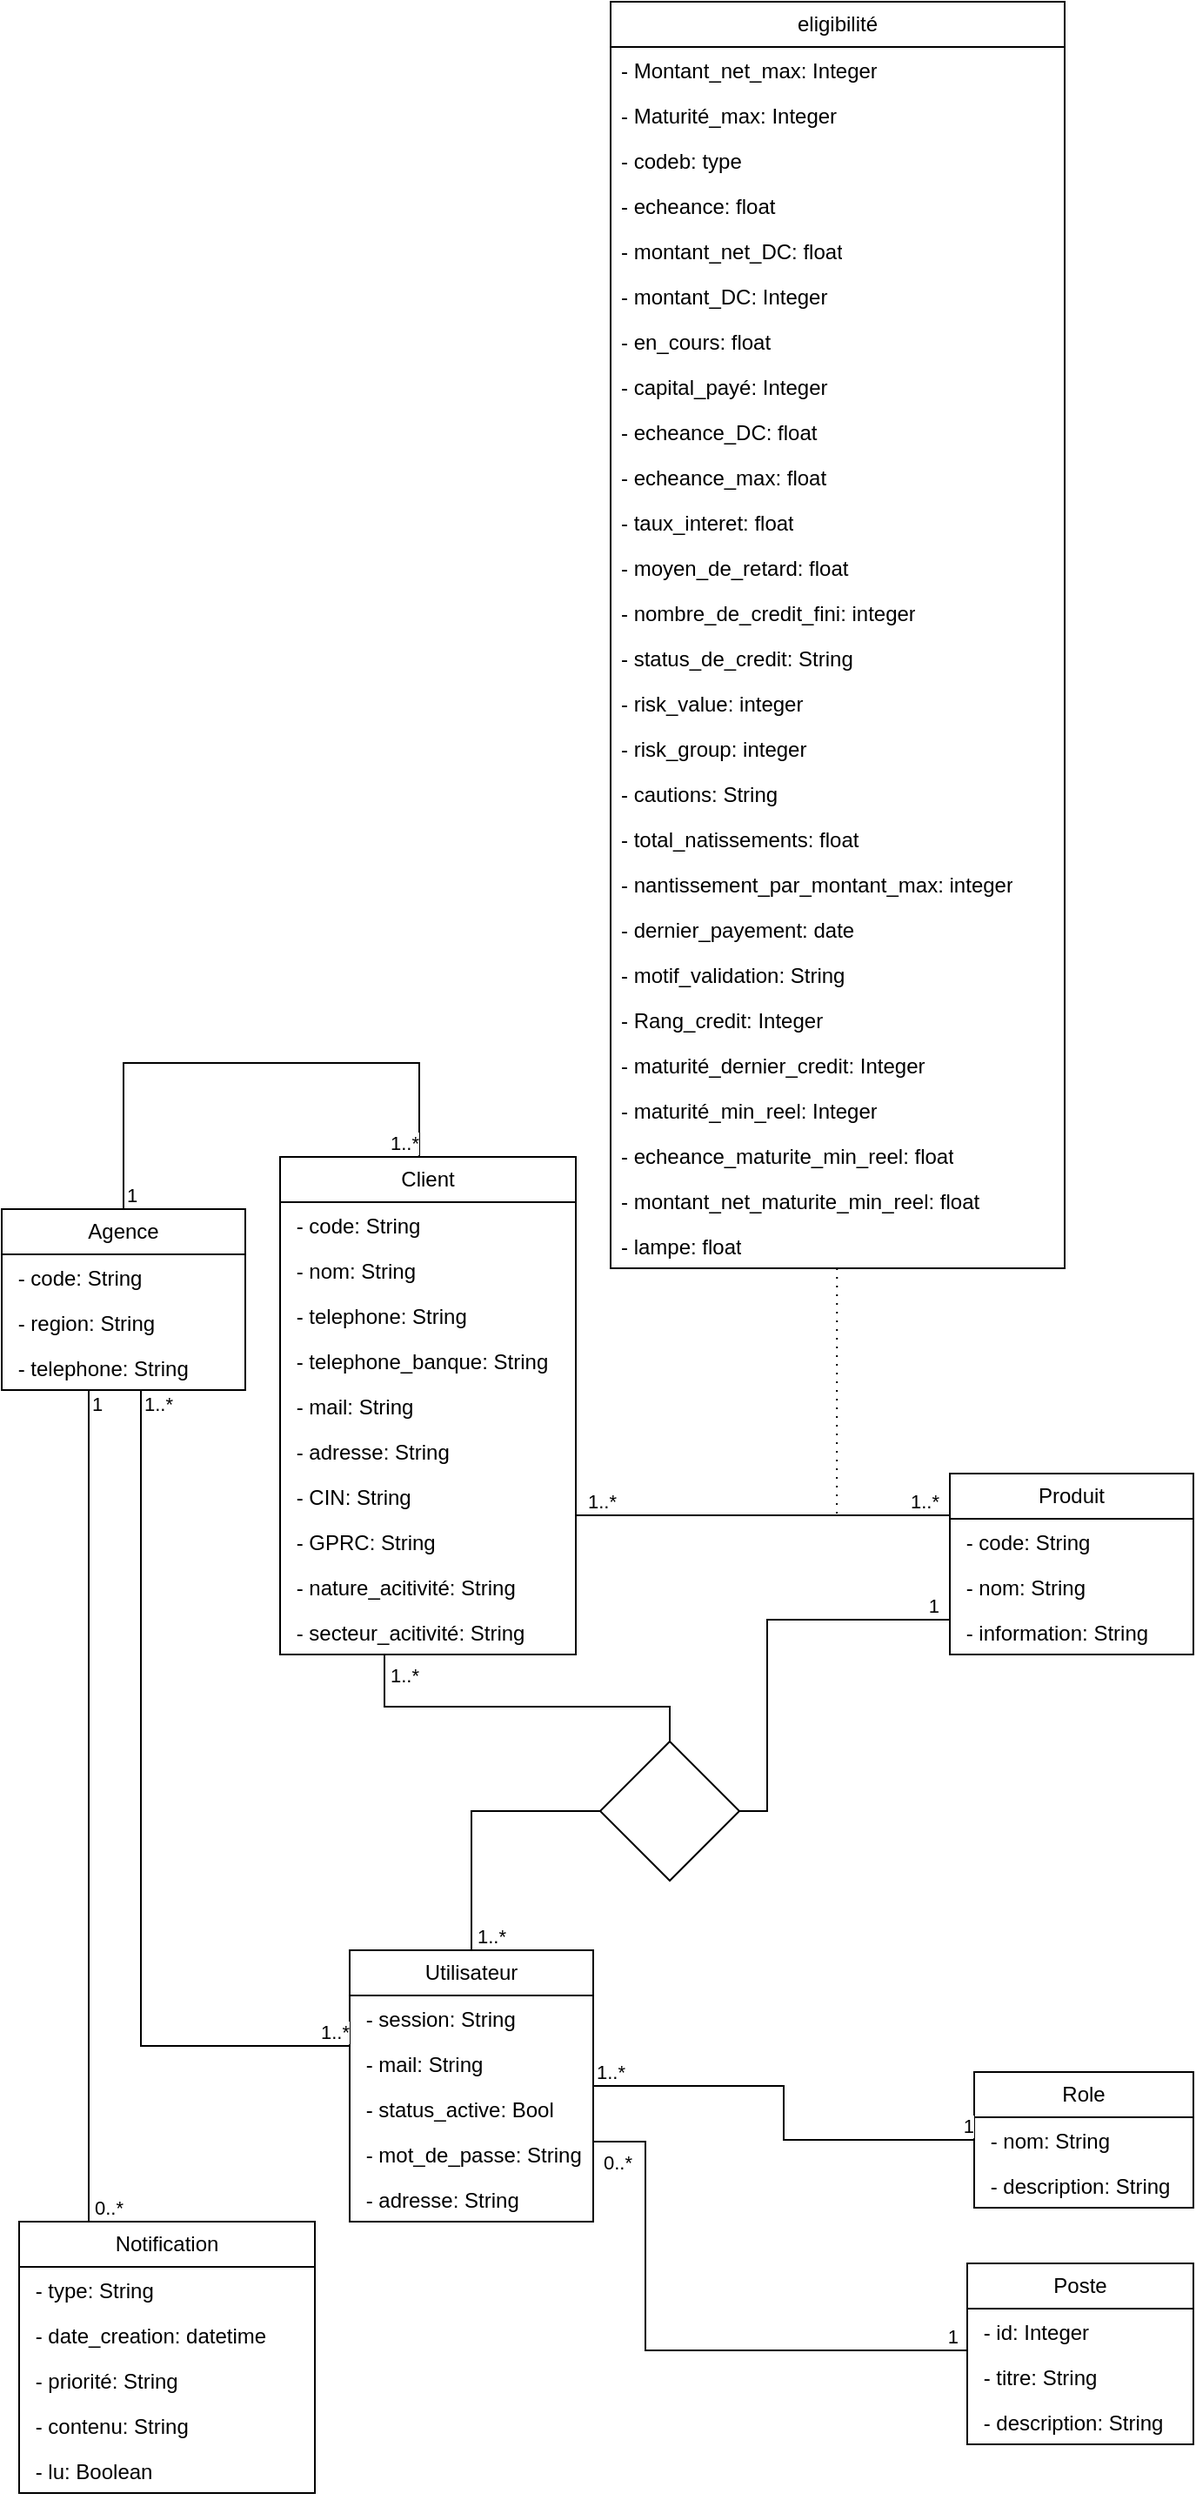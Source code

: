 <mxfile version="24.2.5" type="github">
  <diagram name="Page-1" id="92caBjT1GV6ozm4gp4EN">
    <mxGraphModel dx="794" dy="1868" grid="1" gridSize="10" guides="1" tooltips="1" connect="1" arrows="1" fold="1" page="1" pageScale="1" pageWidth="827" pageHeight="1169" math="0" shadow="0">
      <root>
        <mxCell id="0" />
        <mxCell id="1" parent="0" />
        <mxCell id="VvfFfn8iIXyoxq_EFlNC-1" value="Client" style="swimlane;fontStyle=0;childLayout=stackLayout;horizontal=1;startSize=26;fillColor=none;horizontalStack=0;resizeParent=1;resizeParentMax=0;resizeLast=0;collapsible=1;marginBottom=0;whiteSpace=wrap;html=1;" vertex="1" parent="1">
          <mxGeometry x="230" y="104" width="170" height="286" as="geometry" />
        </mxCell>
        <mxCell id="VvfFfn8iIXyoxq_EFlNC-2" value="&amp;nbsp;- code: String" style="text;strokeColor=none;fillColor=none;align=left;verticalAlign=top;spacingLeft=4;spacingRight=4;overflow=hidden;rotatable=0;points=[[0,0.5],[1,0.5]];portConstraint=eastwest;whiteSpace=wrap;html=1;" vertex="1" parent="VvfFfn8iIXyoxq_EFlNC-1">
          <mxGeometry y="26" width="170" height="26" as="geometry" />
        </mxCell>
        <mxCell id="VvfFfn8iIXyoxq_EFlNC-3" value="&amp;nbsp;- nom: String" style="text;strokeColor=none;fillColor=none;align=left;verticalAlign=top;spacingLeft=4;spacingRight=4;overflow=hidden;rotatable=0;points=[[0,0.5],[1,0.5]];portConstraint=eastwest;whiteSpace=wrap;html=1;" vertex="1" parent="VvfFfn8iIXyoxq_EFlNC-1">
          <mxGeometry y="52" width="170" height="26" as="geometry" />
        </mxCell>
        <mxCell id="VvfFfn8iIXyoxq_EFlNC-4" value="&amp;nbsp;- telephone: String" style="text;strokeColor=none;fillColor=none;align=left;verticalAlign=top;spacingLeft=4;spacingRight=4;overflow=hidden;rotatable=0;points=[[0,0.5],[1,0.5]];portConstraint=eastwest;whiteSpace=wrap;html=1;" vertex="1" parent="VvfFfn8iIXyoxq_EFlNC-1">
          <mxGeometry y="78" width="170" height="26" as="geometry" />
        </mxCell>
        <mxCell id="VvfFfn8iIXyoxq_EFlNC-5" value="&amp;nbsp;- telephone_banque: String" style="text;strokeColor=none;fillColor=none;align=left;verticalAlign=top;spacingLeft=4;spacingRight=4;overflow=hidden;rotatable=0;points=[[0,0.5],[1,0.5]];portConstraint=eastwest;whiteSpace=wrap;html=1;" vertex="1" parent="VvfFfn8iIXyoxq_EFlNC-1">
          <mxGeometry y="104" width="170" height="26" as="geometry" />
        </mxCell>
        <mxCell id="VvfFfn8iIXyoxq_EFlNC-6" value="&amp;nbsp;- mail: String" style="text;strokeColor=none;fillColor=none;align=left;verticalAlign=top;spacingLeft=4;spacingRight=4;overflow=hidden;rotatable=0;points=[[0,0.5],[1,0.5]];portConstraint=eastwest;whiteSpace=wrap;html=1;" vertex="1" parent="VvfFfn8iIXyoxq_EFlNC-1">
          <mxGeometry y="130" width="170" height="26" as="geometry" />
        </mxCell>
        <mxCell id="VvfFfn8iIXyoxq_EFlNC-7" value="&amp;nbsp;- adresse: String" style="text;strokeColor=none;fillColor=none;align=left;verticalAlign=top;spacingLeft=4;spacingRight=4;overflow=hidden;rotatable=0;points=[[0,0.5],[1,0.5]];portConstraint=eastwest;whiteSpace=wrap;html=1;" vertex="1" parent="VvfFfn8iIXyoxq_EFlNC-1">
          <mxGeometry y="156" width="170" height="26" as="geometry" />
        </mxCell>
        <mxCell id="VvfFfn8iIXyoxq_EFlNC-8" value="&amp;nbsp;- CIN: String" style="text;strokeColor=none;fillColor=none;align=left;verticalAlign=top;spacingLeft=4;spacingRight=4;overflow=hidden;rotatable=0;points=[[0,0.5],[1,0.5]];portConstraint=eastwest;whiteSpace=wrap;html=1;" vertex="1" parent="VvfFfn8iIXyoxq_EFlNC-1">
          <mxGeometry y="182" width="170" height="26" as="geometry" />
        </mxCell>
        <mxCell id="VvfFfn8iIXyoxq_EFlNC-9" value="&amp;nbsp;- GPRC: String" style="text;strokeColor=none;fillColor=none;align=left;verticalAlign=top;spacingLeft=4;spacingRight=4;overflow=hidden;rotatable=0;points=[[0,0.5],[1,0.5]];portConstraint=eastwest;whiteSpace=wrap;html=1;" vertex="1" parent="VvfFfn8iIXyoxq_EFlNC-1">
          <mxGeometry y="208" width="170" height="26" as="geometry" />
        </mxCell>
        <mxCell id="VvfFfn8iIXyoxq_EFlNC-10" value="&amp;nbsp;- nature_acitivité: String" style="text;strokeColor=none;fillColor=none;align=left;verticalAlign=top;spacingLeft=4;spacingRight=4;overflow=hidden;rotatable=0;points=[[0,0.5],[1,0.5]];portConstraint=eastwest;whiteSpace=wrap;html=1;" vertex="1" parent="VvfFfn8iIXyoxq_EFlNC-1">
          <mxGeometry y="234" width="170" height="26" as="geometry" />
        </mxCell>
        <mxCell id="VvfFfn8iIXyoxq_EFlNC-11" value="&amp;nbsp;- secteur_acitivité: String" style="text;strokeColor=none;fillColor=none;align=left;verticalAlign=top;spacingLeft=4;spacingRight=4;overflow=hidden;rotatable=0;points=[[0,0.5],[1,0.5]];portConstraint=eastwest;whiteSpace=wrap;html=1;" vertex="1" parent="VvfFfn8iIXyoxq_EFlNC-1">
          <mxGeometry y="260" width="170" height="26" as="geometry" />
        </mxCell>
        <mxCell id="VvfFfn8iIXyoxq_EFlNC-12" value="Produit" style="swimlane;fontStyle=0;childLayout=stackLayout;horizontal=1;startSize=26;fillColor=none;horizontalStack=0;resizeParent=1;resizeParentMax=0;resizeLast=0;collapsible=1;marginBottom=0;whiteSpace=wrap;html=1;" vertex="1" parent="1">
          <mxGeometry x="615" y="286" width="140" height="104" as="geometry" />
        </mxCell>
        <mxCell id="VvfFfn8iIXyoxq_EFlNC-13" value="&amp;nbsp;- code: String" style="text;strokeColor=none;fillColor=none;align=left;verticalAlign=top;spacingLeft=4;spacingRight=4;overflow=hidden;rotatable=0;points=[[0,0.5],[1,0.5]];portConstraint=eastwest;whiteSpace=wrap;html=1;" vertex="1" parent="VvfFfn8iIXyoxq_EFlNC-12">
          <mxGeometry y="26" width="140" height="26" as="geometry" />
        </mxCell>
        <mxCell id="VvfFfn8iIXyoxq_EFlNC-14" value="&amp;nbsp;- nom: String" style="text;strokeColor=none;fillColor=none;align=left;verticalAlign=top;spacingLeft=4;spacingRight=4;overflow=hidden;rotatable=0;points=[[0,0.5],[1,0.5]];portConstraint=eastwest;whiteSpace=wrap;html=1;" vertex="1" parent="VvfFfn8iIXyoxq_EFlNC-12">
          <mxGeometry y="52" width="140" height="26" as="geometry" />
        </mxCell>
        <mxCell id="VvfFfn8iIXyoxq_EFlNC-15" value="&amp;nbsp;- information: String" style="text;strokeColor=none;fillColor=none;align=left;verticalAlign=top;spacingLeft=4;spacingRight=4;overflow=hidden;rotatable=0;points=[[0,0.5],[1,0.5]];portConstraint=eastwest;whiteSpace=wrap;html=1;" vertex="1" parent="VvfFfn8iIXyoxq_EFlNC-12">
          <mxGeometry y="78" width="140" height="26" as="geometry" />
        </mxCell>
        <mxCell id="VvfFfn8iIXyoxq_EFlNC-16" value="Agence" style="swimlane;fontStyle=0;childLayout=stackLayout;horizontal=1;startSize=26;fillColor=none;horizontalStack=0;resizeParent=1;resizeParentMax=0;resizeLast=0;collapsible=1;marginBottom=0;whiteSpace=wrap;html=1;" vertex="1" parent="1">
          <mxGeometry x="70" y="134" width="140" height="104" as="geometry" />
        </mxCell>
        <mxCell id="VvfFfn8iIXyoxq_EFlNC-17" value="&amp;nbsp;- code: String" style="text;strokeColor=none;fillColor=none;align=left;verticalAlign=top;spacingLeft=4;spacingRight=4;overflow=hidden;rotatable=0;points=[[0,0.5],[1,0.5]];portConstraint=eastwest;whiteSpace=wrap;html=1;" vertex="1" parent="VvfFfn8iIXyoxq_EFlNC-16">
          <mxGeometry y="26" width="140" height="26" as="geometry" />
        </mxCell>
        <mxCell id="VvfFfn8iIXyoxq_EFlNC-18" value="&amp;nbsp;- region: String" style="text;strokeColor=none;fillColor=none;align=left;verticalAlign=top;spacingLeft=4;spacingRight=4;overflow=hidden;rotatable=0;points=[[0,0.5],[1,0.5]];portConstraint=eastwest;whiteSpace=wrap;html=1;" vertex="1" parent="VvfFfn8iIXyoxq_EFlNC-16">
          <mxGeometry y="52" width="140" height="26" as="geometry" />
        </mxCell>
        <mxCell id="VvfFfn8iIXyoxq_EFlNC-19" value="&amp;nbsp;- telephone: String" style="text;strokeColor=none;fillColor=none;align=left;verticalAlign=top;spacingLeft=4;spacingRight=4;overflow=hidden;rotatable=0;points=[[0,0.5],[1,0.5]];portConstraint=eastwest;whiteSpace=wrap;html=1;" vertex="1" parent="VvfFfn8iIXyoxq_EFlNC-16">
          <mxGeometry y="78" width="140" height="26" as="geometry" />
        </mxCell>
        <mxCell id="VvfFfn8iIXyoxq_EFlNC-20" value="Utilisateur" style="swimlane;fontStyle=0;childLayout=stackLayout;horizontal=1;startSize=26;fillColor=none;horizontalStack=0;resizeParent=1;resizeParentMax=0;resizeLast=0;collapsible=1;marginBottom=0;whiteSpace=wrap;html=1;" vertex="1" parent="1">
          <mxGeometry x="270" y="560" width="140" height="156" as="geometry" />
        </mxCell>
        <mxCell id="VvfFfn8iIXyoxq_EFlNC-21" value="&amp;nbsp;- session: String" style="text;strokeColor=none;fillColor=none;align=left;verticalAlign=top;spacingLeft=4;spacingRight=4;overflow=hidden;rotatable=0;points=[[0,0.5],[1,0.5]];portConstraint=eastwest;whiteSpace=wrap;html=1;" vertex="1" parent="VvfFfn8iIXyoxq_EFlNC-20">
          <mxGeometry y="26" width="140" height="26" as="geometry" />
        </mxCell>
        <mxCell id="VvfFfn8iIXyoxq_EFlNC-22" value="&amp;nbsp;- mail: String" style="text;strokeColor=none;fillColor=none;align=left;verticalAlign=top;spacingLeft=4;spacingRight=4;overflow=hidden;rotatable=0;points=[[0,0.5],[1,0.5]];portConstraint=eastwest;whiteSpace=wrap;html=1;" vertex="1" parent="VvfFfn8iIXyoxq_EFlNC-20">
          <mxGeometry y="52" width="140" height="26" as="geometry" />
        </mxCell>
        <mxCell id="VvfFfn8iIXyoxq_EFlNC-23" value="&amp;nbsp;- status_active: Bool" style="text;strokeColor=none;fillColor=none;align=left;verticalAlign=top;spacingLeft=4;spacingRight=4;overflow=hidden;rotatable=0;points=[[0,0.5],[1,0.5]];portConstraint=eastwest;whiteSpace=wrap;html=1;" vertex="1" parent="VvfFfn8iIXyoxq_EFlNC-20">
          <mxGeometry y="78" width="140" height="26" as="geometry" />
        </mxCell>
        <mxCell id="VvfFfn8iIXyoxq_EFlNC-24" value="&amp;nbsp;- mot_de_passe: String" style="text;strokeColor=none;fillColor=none;align=left;verticalAlign=top;spacingLeft=4;spacingRight=4;overflow=hidden;rotatable=0;points=[[0,0.5],[1,0.5]];portConstraint=eastwest;whiteSpace=wrap;html=1;" vertex="1" parent="VvfFfn8iIXyoxq_EFlNC-20">
          <mxGeometry y="104" width="140" height="26" as="geometry" />
        </mxCell>
        <mxCell id="VvfFfn8iIXyoxq_EFlNC-25" value="&amp;nbsp;- adresse: String" style="text;strokeColor=none;fillColor=none;align=left;verticalAlign=top;spacingLeft=4;spacingRight=4;overflow=hidden;rotatable=0;points=[[0,0.5],[1,0.5]];portConstraint=eastwest;whiteSpace=wrap;html=1;" vertex="1" parent="VvfFfn8iIXyoxq_EFlNC-20">
          <mxGeometry y="130" width="140" height="26" as="geometry" />
        </mxCell>
        <mxCell id="VvfFfn8iIXyoxq_EFlNC-26" value="Poste" style="swimlane;fontStyle=0;childLayout=stackLayout;horizontal=1;startSize=26;fillColor=none;horizontalStack=0;resizeParent=1;resizeParentMax=0;resizeLast=0;collapsible=1;marginBottom=0;whiteSpace=wrap;html=1;" vertex="1" parent="1">
          <mxGeometry x="625" y="740" width="130" height="104" as="geometry" />
        </mxCell>
        <mxCell id="VvfFfn8iIXyoxq_EFlNC-27" value="&amp;nbsp;- id: Integer" style="text;strokeColor=none;fillColor=none;align=left;verticalAlign=top;spacingLeft=4;spacingRight=4;overflow=hidden;rotatable=0;points=[[0,0.5],[1,0.5]];portConstraint=eastwest;whiteSpace=wrap;html=1;" vertex="1" parent="VvfFfn8iIXyoxq_EFlNC-26">
          <mxGeometry y="26" width="130" height="26" as="geometry" />
        </mxCell>
        <mxCell id="VvfFfn8iIXyoxq_EFlNC-28" value="&amp;nbsp;- titre: String" style="text;strokeColor=none;fillColor=none;align=left;verticalAlign=top;spacingLeft=4;spacingRight=4;overflow=hidden;rotatable=0;points=[[0,0.5],[1,0.5]];portConstraint=eastwest;whiteSpace=wrap;html=1;" vertex="1" parent="VvfFfn8iIXyoxq_EFlNC-26">
          <mxGeometry y="52" width="130" height="26" as="geometry" />
        </mxCell>
        <mxCell id="VvfFfn8iIXyoxq_EFlNC-29" value="&amp;nbsp;- description: String" style="text;strokeColor=none;fillColor=none;align=left;verticalAlign=top;spacingLeft=4;spacingRight=4;overflow=hidden;rotatable=0;points=[[0,0.5],[1,0.5]];portConstraint=eastwest;whiteSpace=wrap;html=1;" vertex="1" parent="VvfFfn8iIXyoxq_EFlNC-26">
          <mxGeometry y="78" width="130" height="26" as="geometry" />
        </mxCell>
        <mxCell id="VvfFfn8iIXyoxq_EFlNC-30" value="Role" style="swimlane;fontStyle=0;childLayout=stackLayout;horizontal=1;startSize=26;fillColor=none;horizontalStack=0;resizeParent=1;resizeParentMax=0;resizeLast=0;collapsible=1;marginBottom=0;whiteSpace=wrap;html=1;" vertex="1" parent="1">
          <mxGeometry x="629" y="630" width="126" height="78" as="geometry" />
        </mxCell>
        <mxCell id="VvfFfn8iIXyoxq_EFlNC-31" value="&amp;nbsp;- nom: String" style="text;strokeColor=none;fillColor=none;align=left;verticalAlign=top;spacingLeft=4;spacingRight=4;overflow=hidden;rotatable=0;points=[[0,0.5],[1,0.5]];portConstraint=eastwest;whiteSpace=wrap;html=1;" vertex="1" parent="VvfFfn8iIXyoxq_EFlNC-30">
          <mxGeometry y="26" width="126" height="26" as="geometry" />
        </mxCell>
        <mxCell id="VvfFfn8iIXyoxq_EFlNC-32" value="&amp;nbsp;- description: String" style="text;strokeColor=none;fillColor=none;align=left;verticalAlign=top;spacingLeft=4;spacingRight=4;overflow=hidden;rotatable=0;points=[[0,0.5],[1,0.5]];portConstraint=eastwest;whiteSpace=wrap;html=1;" vertex="1" parent="VvfFfn8iIXyoxq_EFlNC-30">
          <mxGeometry y="52" width="126" height="26" as="geometry" />
        </mxCell>
        <mxCell id="VvfFfn8iIXyoxq_EFlNC-33" value="" style="endArrow=none;html=1;edgeStyle=orthogonalEdgeStyle;rounded=0;" edge="1" parent="1" source="VvfFfn8iIXyoxq_EFlNC-16" target="VvfFfn8iIXyoxq_EFlNC-1">
          <mxGeometry relative="1" as="geometry">
            <mxPoint x="200" y="310" as="sourcePoint" />
            <mxPoint x="360" y="310" as="targetPoint" />
            <Array as="points">
              <mxPoint x="140" y="50" />
              <mxPoint x="310" y="50" />
            </Array>
          </mxGeometry>
        </mxCell>
        <mxCell id="VvfFfn8iIXyoxq_EFlNC-34" value="1" style="edgeLabel;resizable=0;html=1;align=left;verticalAlign=bottom;" connectable="0" vertex="1" parent="VvfFfn8iIXyoxq_EFlNC-33">
          <mxGeometry x="-1" relative="1" as="geometry" />
        </mxCell>
        <mxCell id="VvfFfn8iIXyoxq_EFlNC-35" value="1..*" style="edgeLabel;resizable=0;html=1;align=right;verticalAlign=bottom;" connectable="0" vertex="1" parent="VvfFfn8iIXyoxq_EFlNC-33">
          <mxGeometry x="1" relative="1" as="geometry" />
        </mxCell>
        <mxCell id="VvfFfn8iIXyoxq_EFlNC-36" value="" style="endArrow=none;html=1;edgeStyle=orthogonalEdgeStyle;rounded=0;" edge="1" parent="1" source="VvfFfn8iIXyoxq_EFlNC-16" target="VvfFfn8iIXyoxq_EFlNC-20">
          <mxGeometry relative="1" as="geometry">
            <mxPoint x="140" y="580" as="sourcePoint" />
            <mxPoint x="300" y="580" as="targetPoint" />
            <Array as="points">
              <mxPoint x="150" y="615" />
            </Array>
          </mxGeometry>
        </mxCell>
        <mxCell id="VvfFfn8iIXyoxq_EFlNC-37" value="1..*" style="edgeLabel;resizable=0;html=1;align=left;verticalAlign=bottom;" connectable="0" vertex="1" parent="VvfFfn8iIXyoxq_EFlNC-36">
          <mxGeometry x="-1" relative="1" as="geometry">
            <mxPoint y="16" as="offset" />
          </mxGeometry>
        </mxCell>
        <mxCell id="VvfFfn8iIXyoxq_EFlNC-38" value="1..*" style="edgeLabel;resizable=0;html=1;align=right;verticalAlign=bottom;" connectable="0" vertex="1" parent="VvfFfn8iIXyoxq_EFlNC-36">
          <mxGeometry x="1" relative="1" as="geometry" />
        </mxCell>
        <mxCell id="VvfFfn8iIXyoxq_EFlNC-39" value="" style="endArrow=none;html=1;edgeStyle=orthogonalEdgeStyle;rounded=0;" edge="1" parent="1" source="VvfFfn8iIXyoxq_EFlNC-20" target="VvfFfn8iIXyoxq_EFlNC-26">
          <mxGeometry relative="1" as="geometry">
            <mxPoint x="430" y="760" as="sourcePoint" />
            <mxPoint x="590" y="760" as="targetPoint" />
            <Array as="points">
              <mxPoint x="440" y="670" />
              <mxPoint x="440" y="790" />
            </Array>
          </mxGeometry>
        </mxCell>
        <mxCell id="VvfFfn8iIXyoxq_EFlNC-40" value="0..*" style="edgeLabel;resizable=0;html=1;align=left;verticalAlign=bottom;" connectable="0" vertex="1" parent="VvfFfn8iIXyoxq_EFlNC-39">
          <mxGeometry x="-1" relative="1" as="geometry">
            <mxPoint x="4" y="20" as="offset" />
          </mxGeometry>
        </mxCell>
        <mxCell id="VvfFfn8iIXyoxq_EFlNC-41" value="1" style="edgeLabel;resizable=0;html=1;align=right;verticalAlign=bottom;" connectable="0" vertex="1" parent="VvfFfn8iIXyoxq_EFlNC-39">
          <mxGeometry x="1" relative="1" as="geometry">
            <mxPoint x="-5" as="offset" />
          </mxGeometry>
        </mxCell>
        <mxCell id="VvfFfn8iIXyoxq_EFlNC-42" value="" style="endArrow=none;html=1;edgeStyle=orthogonalEdgeStyle;rounded=0;" edge="1" parent="1" source="VvfFfn8iIXyoxq_EFlNC-20" target="VvfFfn8iIXyoxq_EFlNC-30">
          <mxGeometry relative="1" as="geometry">
            <mxPoint x="620" y="480" as="sourcePoint" />
            <mxPoint x="780" y="480" as="targetPoint" />
          </mxGeometry>
        </mxCell>
        <mxCell id="VvfFfn8iIXyoxq_EFlNC-43" value="1..*" style="edgeLabel;resizable=0;html=1;align=left;verticalAlign=bottom;" connectable="0" vertex="1" parent="VvfFfn8iIXyoxq_EFlNC-42">
          <mxGeometry x="-1" relative="1" as="geometry" />
        </mxCell>
        <mxCell id="VvfFfn8iIXyoxq_EFlNC-44" value="1" style="edgeLabel;resizable=0;html=1;align=right;verticalAlign=bottom;" connectable="0" vertex="1" parent="VvfFfn8iIXyoxq_EFlNC-42">
          <mxGeometry x="1" relative="1" as="geometry" />
        </mxCell>
        <mxCell id="VvfFfn8iIXyoxq_EFlNC-45" value="" style="endArrow=none;html=1;edgeStyle=orthogonalEdgeStyle;rounded=0;" edge="1" parent="1" source="VvfFfn8iIXyoxq_EFlNC-1" target="VvfFfn8iIXyoxq_EFlNC-12">
          <mxGeometry relative="1" as="geometry">
            <mxPoint x="470" y="340" as="sourcePoint" />
            <mxPoint x="630" y="340" as="targetPoint" />
            <Array as="points">
              <mxPoint x="510" y="310" />
              <mxPoint x="510" y="310" />
            </Array>
          </mxGeometry>
        </mxCell>
        <mxCell id="VvfFfn8iIXyoxq_EFlNC-46" value="1..*" style="edgeLabel;resizable=0;html=1;align=left;verticalAlign=bottom;" connectable="0" vertex="1" parent="VvfFfn8iIXyoxq_EFlNC-45">
          <mxGeometry x="-1" relative="1" as="geometry">
            <mxPoint x="5" as="offset" />
          </mxGeometry>
        </mxCell>
        <mxCell id="VvfFfn8iIXyoxq_EFlNC-47" value="1..*" style="edgeLabel;resizable=0;html=1;align=right;verticalAlign=bottom;" connectable="0" vertex="1" parent="VvfFfn8iIXyoxq_EFlNC-45">
          <mxGeometry x="1" relative="1" as="geometry">
            <mxPoint x="-6" as="offset" />
          </mxGeometry>
        </mxCell>
        <mxCell id="VvfFfn8iIXyoxq_EFlNC-48" value="eligibilité" style="swimlane;fontStyle=0;childLayout=stackLayout;horizontal=1;startSize=26;fillColor=none;horizontalStack=0;resizeParent=1;resizeParentMax=0;resizeLast=0;collapsible=1;marginBottom=0;whiteSpace=wrap;html=1;" vertex="1" parent="1">
          <mxGeometry x="420" y="-560" width="261" height="728" as="geometry" />
        </mxCell>
        <mxCell id="VvfFfn8iIXyoxq_EFlNC-49" value="- Montant_net_max: Integer" style="text;strokeColor=none;fillColor=none;align=left;verticalAlign=top;spacingLeft=4;spacingRight=4;overflow=hidden;rotatable=0;points=[[0,0.5],[1,0.5]];portConstraint=eastwest;whiteSpace=wrap;html=1;" vertex="1" parent="VvfFfn8iIXyoxq_EFlNC-48">
          <mxGeometry y="26" width="261" height="26" as="geometry" />
        </mxCell>
        <mxCell id="VvfFfn8iIXyoxq_EFlNC-50" value="- Maturité_max: Integer" style="text;strokeColor=none;fillColor=none;align=left;verticalAlign=top;spacingLeft=4;spacingRight=4;overflow=hidden;rotatable=0;points=[[0,0.5],[1,0.5]];portConstraint=eastwest;whiteSpace=wrap;html=1;" vertex="1" parent="VvfFfn8iIXyoxq_EFlNC-48">
          <mxGeometry y="52" width="261" height="26" as="geometry" />
        </mxCell>
        <mxCell id="VvfFfn8iIXyoxq_EFlNC-51" value="- codeb: type" style="text;strokeColor=none;fillColor=none;align=left;verticalAlign=top;spacingLeft=4;spacingRight=4;overflow=hidden;rotatable=0;points=[[0,0.5],[1,0.5]];portConstraint=eastwest;whiteSpace=wrap;html=1;" vertex="1" parent="VvfFfn8iIXyoxq_EFlNC-48">
          <mxGeometry y="78" width="261" height="26" as="geometry" />
        </mxCell>
        <mxCell id="VvfFfn8iIXyoxq_EFlNC-52" value="- echeance: float" style="text;strokeColor=none;fillColor=none;align=left;verticalAlign=top;spacingLeft=4;spacingRight=4;overflow=hidden;rotatable=0;points=[[0,0.5],[1,0.5]];portConstraint=eastwest;whiteSpace=wrap;html=1;" vertex="1" parent="VvfFfn8iIXyoxq_EFlNC-48">
          <mxGeometry y="104" width="261" height="26" as="geometry" />
        </mxCell>
        <mxCell id="VvfFfn8iIXyoxq_EFlNC-53" value="- montant_net_DC: float" style="text;strokeColor=none;fillColor=none;align=left;verticalAlign=top;spacingLeft=4;spacingRight=4;overflow=hidden;rotatable=0;points=[[0,0.5],[1,0.5]];portConstraint=eastwest;whiteSpace=wrap;html=1;" vertex="1" parent="VvfFfn8iIXyoxq_EFlNC-48">
          <mxGeometry y="130" width="261" height="26" as="geometry" />
        </mxCell>
        <mxCell id="VvfFfn8iIXyoxq_EFlNC-54" value="- montant_DC: Integer" style="text;strokeColor=none;fillColor=none;align=left;verticalAlign=top;spacingLeft=4;spacingRight=4;overflow=hidden;rotatable=0;points=[[0,0.5],[1,0.5]];portConstraint=eastwest;whiteSpace=wrap;html=1;" vertex="1" parent="VvfFfn8iIXyoxq_EFlNC-48">
          <mxGeometry y="156" width="261" height="26" as="geometry" />
        </mxCell>
        <mxCell id="VvfFfn8iIXyoxq_EFlNC-55" value="- en_cours: float" style="text;strokeColor=none;fillColor=none;align=left;verticalAlign=top;spacingLeft=4;spacingRight=4;overflow=hidden;rotatable=0;points=[[0,0.5],[1,0.5]];portConstraint=eastwest;whiteSpace=wrap;html=1;" vertex="1" parent="VvfFfn8iIXyoxq_EFlNC-48">
          <mxGeometry y="182" width="261" height="26" as="geometry" />
        </mxCell>
        <mxCell id="VvfFfn8iIXyoxq_EFlNC-56" value="- capital_payé: Integer" style="text;strokeColor=none;fillColor=none;align=left;verticalAlign=top;spacingLeft=4;spacingRight=4;overflow=hidden;rotatable=0;points=[[0,0.5],[1,0.5]];portConstraint=eastwest;whiteSpace=wrap;html=1;" vertex="1" parent="VvfFfn8iIXyoxq_EFlNC-48">
          <mxGeometry y="208" width="261" height="26" as="geometry" />
        </mxCell>
        <mxCell id="VvfFfn8iIXyoxq_EFlNC-57" value="- echeance_DC: float" style="text;strokeColor=none;fillColor=none;align=left;verticalAlign=top;spacingLeft=4;spacingRight=4;overflow=hidden;rotatable=0;points=[[0,0.5],[1,0.5]];portConstraint=eastwest;whiteSpace=wrap;html=1;" vertex="1" parent="VvfFfn8iIXyoxq_EFlNC-48">
          <mxGeometry y="234" width="261" height="26" as="geometry" />
        </mxCell>
        <mxCell id="VvfFfn8iIXyoxq_EFlNC-58" value="- echeance_max: float" style="text;strokeColor=none;fillColor=none;align=left;verticalAlign=top;spacingLeft=4;spacingRight=4;overflow=hidden;rotatable=0;points=[[0,0.5],[1,0.5]];portConstraint=eastwest;whiteSpace=wrap;html=1;" vertex="1" parent="VvfFfn8iIXyoxq_EFlNC-48">
          <mxGeometry y="260" width="261" height="26" as="geometry" />
        </mxCell>
        <mxCell id="VvfFfn8iIXyoxq_EFlNC-59" value="- taux_interet: float" style="text;strokeColor=none;fillColor=none;align=left;verticalAlign=top;spacingLeft=4;spacingRight=4;overflow=hidden;rotatable=0;points=[[0,0.5],[1,0.5]];portConstraint=eastwest;whiteSpace=wrap;html=1;" vertex="1" parent="VvfFfn8iIXyoxq_EFlNC-48">
          <mxGeometry y="286" width="261" height="26" as="geometry" />
        </mxCell>
        <mxCell id="VvfFfn8iIXyoxq_EFlNC-60" value="- moyen_de_retard: float" style="text;strokeColor=none;fillColor=none;align=left;verticalAlign=top;spacingLeft=4;spacingRight=4;overflow=hidden;rotatable=0;points=[[0,0.5],[1,0.5]];portConstraint=eastwest;whiteSpace=wrap;html=1;" vertex="1" parent="VvfFfn8iIXyoxq_EFlNC-48">
          <mxGeometry y="312" width="261" height="26" as="geometry" />
        </mxCell>
        <mxCell id="VvfFfn8iIXyoxq_EFlNC-61" value="- nombre_de_credit_fini: integer" style="text;strokeColor=none;fillColor=none;align=left;verticalAlign=top;spacingLeft=4;spacingRight=4;overflow=hidden;rotatable=0;points=[[0,0.5],[1,0.5]];portConstraint=eastwest;whiteSpace=wrap;html=1;" vertex="1" parent="VvfFfn8iIXyoxq_EFlNC-48">
          <mxGeometry y="338" width="261" height="26" as="geometry" />
        </mxCell>
        <mxCell id="VvfFfn8iIXyoxq_EFlNC-62" value="- status_de_credit: String" style="text;strokeColor=none;fillColor=none;align=left;verticalAlign=top;spacingLeft=4;spacingRight=4;overflow=hidden;rotatable=0;points=[[0,0.5],[1,0.5]];portConstraint=eastwest;whiteSpace=wrap;html=1;" vertex="1" parent="VvfFfn8iIXyoxq_EFlNC-48">
          <mxGeometry y="364" width="261" height="26" as="geometry" />
        </mxCell>
        <mxCell id="VvfFfn8iIXyoxq_EFlNC-63" value="- risk_value: integer" style="text;strokeColor=none;fillColor=none;align=left;verticalAlign=top;spacingLeft=4;spacingRight=4;overflow=hidden;rotatable=0;points=[[0,0.5],[1,0.5]];portConstraint=eastwest;whiteSpace=wrap;html=1;" vertex="1" parent="VvfFfn8iIXyoxq_EFlNC-48">
          <mxGeometry y="390" width="261" height="26" as="geometry" />
        </mxCell>
        <mxCell id="VvfFfn8iIXyoxq_EFlNC-64" value="- risk_group: integer" style="text;strokeColor=none;fillColor=none;align=left;verticalAlign=top;spacingLeft=4;spacingRight=4;overflow=hidden;rotatable=0;points=[[0,0.5],[1,0.5]];portConstraint=eastwest;whiteSpace=wrap;html=1;" vertex="1" parent="VvfFfn8iIXyoxq_EFlNC-48">
          <mxGeometry y="416" width="261" height="26" as="geometry" />
        </mxCell>
        <mxCell id="VvfFfn8iIXyoxq_EFlNC-65" value="- cautions: String" style="text;strokeColor=none;fillColor=none;align=left;verticalAlign=top;spacingLeft=4;spacingRight=4;overflow=hidden;rotatable=0;points=[[0,0.5],[1,0.5]];portConstraint=eastwest;whiteSpace=wrap;html=1;" vertex="1" parent="VvfFfn8iIXyoxq_EFlNC-48">
          <mxGeometry y="442" width="261" height="26" as="geometry" />
        </mxCell>
        <mxCell id="VvfFfn8iIXyoxq_EFlNC-66" value="- total_natissements: float" style="text;strokeColor=none;fillColor=none;align=left;verticalAlign=top;spacingLeft=4;spacingRight=4;overflow=hidden;rotatable=0;points=[[0,0.5],[1,0.5]];portConstraint=eastwest;whiteSpace=wrap;html=1;" vertex="1" parent="VvfFfn8iIXyoxq_EFlNC-48">
          <mxGeometry y="468" width="261" height="26" as="geometry" />
        </mxCell>
        <mxCell id="VvfFfn8iIXyoxq_EFlNC-67" value="- nantissement_par_montant_max: integer" style="text;strokeColor=none;fillColor=none;align=left;verticalAlign=top;spacingLeft=4;spacingRight=4;overflow=hidden;rotatable=0;points=[[0,0.5],[1,0.5]];portConstraint=eastwest;whiteSpace=wrap;html=1;" vertex="1" parent="VvfFfn8iIXyoxq_EFlNC-48">
          <mxGeometry y="494" width="261" height="26" as="geometry" />
        </mxCell>
        <mxCell id="VvfFfn8iIXyoxq_EFlNC-68" value="- dernier_payement: date" style="text;strokeColor=none;fillColor=none;align=left;verticalAlign=top;spacingLeft=4;spacingRight=4;overflow=hidden;rotatable=0;points=[[0,0.5],[1,0.5]];portConstraint=eastwest;whiteSpace=wrap;html=1;" vertex="1" parent="VvfFfn8iIXyoxq_EFlNC-48">
          <mxGeometry y="520" width="261" height="26" as="geometry" />
        </mxCell>
        <mxCell id="VvfFfn8iIXyoxq_EFlNC-69" value="- motif_validation: String" style="text;strokeColor=none;fillColor=none;align=left;verticalAlign=top;spacingLeft=4;spacingRight=4;overflow=hidden;rotatable=0;points=[[0,0.5],[1,0.5]];portConstraint=eastwest;whiteSpace=wrap;html=1;" vertex="1" parent="VvfFfn8iIXyoxq_EFlNC-48">
          <mxGeometry y="546" width="261" height="26" as="geometry" />
        </mxCell>
        <mxCell id="VvfFfn8iIXyoxq_EFlNC-70" value="- Rang_credit: Integer" style="text;strokeColor=none;fillColor=none;align=left;verticalAlign=top;spacingLeft=4;spacingRight=4;overflow=hidden;rotatable=0;points=[[0,0.5],[1,0.5]];portConstraint=eastwest;whiteSpace=wrap;html=1;" vertex="1" parent="VvfFfn8iIXyoxq_EFlNC-48">
          <mxGeometry y="572" width="261" height="26" as="geometry" />
        </mxCell>
        <mxCell id="VvfFfn8iIXyoxq_EFlNC-71" value="- maturité_dernier_credit: Integer" style="text;strokeColor=none;fillColor=none;align=left;verticalAlign=top;spacingLeft=4;spacingRight=4;overflow=hidden;rotatable=0;points=[[0,0.5],[1,0.5]];portConstraint=eastwest;whiteSpace=wrap;html=1;" vertex="1" parent="VvfFfn8iIXyoxq_EFlNC-48">
          <mxGeometry y="598" width="261" height="26" as="geometry" />
        </mxCell>
        <mxCell id="VvfFfn8iIXyoxq_EFlNC-72" value="- maturité_min_reel: Integer" style="text;strokeColor=none;fillColor=none;align=left;verticalAlign=top;spacingLeft=4;spacingRight=4;overflow=hidden;rotatable=0;points=[[0,0.5],[1,0.5]];portConstraint=eastwest;whiteSpace=wrap;html=1;" vertex="1" parent="VvfFfn8iIXyoxq_EFlNC-48">
          <mxGeometry y="624" width="261" height="26" as="geometry" />
        </mxCell>
        <mxCell id="VvfFfn8iIXyoxq_EFlNC-73" value="- echeance_maturite_min_reel: float" style="text;strokeColor=none;fillColor=none;align=left;verticalAlign=top;spacingLeft=4;spacingRight=4;overflow=hidden;rotatable=0;points=[[0,0.5],[1,0.5]];portConstraint=eastwest;whiteSpace=wrap;html=1;" vertex="1" parent="VvfFfn8iIXyoxq_EFlNC-48">
          <mxGeometry y="650" width="261" height="26" as="geometry" />
        </mxCell>
        <mxCell id="VvfFfn8iIXyoxq_EFlNC-74" value="- montant_net_maturite_min_reel: float" style="text;strokeColor=none;fillColor=none;align=left;verticalAlign=top;spacingLeft=4;spacingRight=4;overflow=hidden;rotatable=0;points=[[0,0.5],[1,0.5]];portConstraint=eastwest;whiteSpace=wrap;html=1;" vertex="1" parent="VvfFfn8iIXyoxq_EFlNC-48">
          <mxGeometry y="676" width="261" height="26" as="geometry" />
        </mxCell>
        <mxCell id="VvfFfn8iIXyoxq_EFlNC-75" value="- lampe: float" style="text;strokeColor=none;fillColor=none;align=left;verticalAlign=top;spacingLeft=4;spacingRight=4;overflow=hidden;rotatable=0;points=[[0,0.5],[1,0.5]];portConstraint=eastwest;whiteSpace=wrap;html=1;" vertex="1" parent="VvfFfn8iIXyoxq_EFlNC-48">
          <mxGeometry y="702" width="261" height="26" as="geometry" />
        </mxCell>
        <mxCell id="VvfFfn8iIXyoxq_EFlNC-76" value="" style="endArrow=none;dashed=1;html=1;dashPattern=1 4;strokeWidth=1;rounded=0;jumpSize=2;endSize=2;startSize=5;" edge="1" parent="1" source="VvfFfn8iIXyoxq_EFlNC-48">
          <mxGeometry width="50" height="50" relative="1" as="geometry">
            <mxPoint x="350" y="500" as="sourcePoint" />
            <mxPoint x="550" y="310" as="targetPoint" />
          </mxGeometry>
        </mxCell>
        <mxCell id="VvfFfn8iIXyoxq_EFlNC-77" value="" style="endArrow=none;html=1;edgeStyle=orthogonalEdgeStyle;rounded=0;" edge="1" parent="1" source="VvfFfn8iIXyoxq_EFlNC-113" target="VvfFfn8iIXyoxq_EFlNC-20">
          <mxGeometry relative="1" as="geometry">
            <mxPoint x="410" y="480" as="sourcePoint" />
            <mxPoint x="510" y="420" as="targetPoint" />
            <Array as="points">
              <mxPoint x="340" y="480" />
            </Array>
          </mxGeometry>
        </mxCell>
        <mxCell id="VvfFfn8iIXyoxq_EFlNC-97" value="" style="endArrow=none;html=1;edgeStyle=orthogonalEdgeStyle;rounded=0;" edge="1" parent="1" source="VvfFfn8iIXyoxq_EFlNC-1" target="VvfFfn8iIXyoxq_EFlNC-113">
          <mxGeometry relative="1" as="geometry">
            <mxPoint x="170" y="780" as="sourcePoint" />
            <mxPoint x="410" y="477" as="targetPoint" />
            <Array as="points">
              <mxPoint x="290" y="420" />
              <mxPoint x="454" y="420" />
            </Array>
          </mxGeometry>
        </mxCell>
        <mxCell id="VvfFfn8iIXyoxq_EFlNC-99" value="" style="endArrow=none;html=1;edgeStyle=orthogonalEdgeStyle;rounded=0;" edge="1" parent="1" source="VvfFfn8iIXyoxq_EFlNC-113" target="VvfFfn8iIXyoxq_EFlNC-12">
          <mxGeometry relative="1" as="geometry">
            <mxPoint x="510" y="451" as="sourcePoint" />
            <mxPoint x="640" y="430" as="targetPoint" />
            <Array as="points">
              <mxPoint x="510" y="480" />
              <mxPoint x="510" y="370" />
            </Array>
          </mxGeometry>
        </mxCell>
        <mxCell id="VvfFfn8iIXyoxq_EFlNC-100" value="1" style="edgeLabel;resizable=0;html=1;align=right;verticalAlign=bottom;" connectable="0" vertex="1" parent="VvfFfn8iIXyoxq_EFlNC-99">
          <mxGeometry x="1" relative="1" as="geometry">
            <mxPoint x="-6" as="offset" />
          </mxGeometry>
        </mxCell>
        <mxCell id="VvfFfn8iIXyoxq_EFlNC-102" value="1..*" style="edgeLabel;resizable=0;html=1;align=right;verticalAlign=bottom;" connectable="0" vertex="1" parent="VvfFfn8iIXyoxq_EFlNC-99">
          <mxGeometry x="1" relative="1" as="geometry">
            <mxPoint x="-305" y="40" as="offset" />
          </mxGeometry>
        </mxCell>
        <mxCell id="VvfFfn8iIXyoxq_EFlNC-103" value="1..*" style="edgeLabel;resizable=0;html=1;align=right;verticalAlign=bottom;" connectable="0" vertex="1" parent="VvfFfn8iIXyoxq_EFlNC-99">
          <mxGeometry x="1" relative="1" as="geometry">
            <mxPoint x="-255" y="190" as="offset" />
          </mxGeometry>
        </mxCell>
        <mxCell id="VvfFfn8iIXyoxq_EFlNC-104" value="Notification" style="swimlane;fontStyle=0;childLayout=stackLayout;horizontal=1;startSize=26;fillColor=none;horizontalStack=0;resizeParent=1;resizeParentMax=0;resizeLast=0;collapsible=1;marginBottom=0;whiteSpace=wrap;html=1;" vertex="1" parent="1">
          <mxGeometry x="80" y="716" width="170" height="156" as="geometry" />
        </mxCell>
        <mxCell id="VvfFfn8iIXyoxq_EFlNC-105" value="&amp;nbsp;- type: String" style="text;strokeColor=none;fillColor=none;align=left;verticalAlign=top;spacingLeft=4;spacingRight=4;overflow=hidden;rotatable=0;points=[[0,0.5],[1,0.5]];portConstraint=eastwest;whiteSpace=wrap;html=1;" vertex="1" parent="VvfFfn8iIXyoxq_EFlNC-104">
          <mxGeometry y="26" width="170" height="26" as="geometry" />
        </mxCell>
        <mxCell id="VvfFfn8iIXyoxq_EFlNC-106" value="&amp;nbsp;- date_creation: datetime" style="text;strokeColor=none;fillColor=none;align=left;verticalAlign=top;spacingLeft=4;spacingRight=4;overflow=hidden;rotatable=0;points=[[0,0.5],[1,0.5]];portConstraint=eastwest;whiteSpace=wrap;html=1;" vertex="1" parent="VvfFfn8iIXyoxq_EFlNC-104">
          <mxGeometry y="52" width="170" height="26" as="geometry" />
        </mxCell>
        <mxCell id="VvfFfn8iIXyoxq_EFlNC-107" value="&amp;nbsp;- priorité: String" style="text;strokeColor=none;fillColor=none;align=left;verticalAlign=top;spacingLeft=4;spacingRight=4;overflow=hidden;rotatable=0;points=[[0,0.5],[1,0.5]];portConstraint=eastwest;whiteSpace=wrap;html=1;" vertex="1" parent="VvfFfn8iIXyoxq_EFlNC-104">
          <mxGeometry y="78" width="170" height="26" as="geometry" />
        </mxCell>
        <mxCell id="VvfFfn8iIXyoxq_EFlNC-108" value="&amp;nbsp;- contenu: String" style="text;strokeColor=none;fillColor=none;align=left;verticalAlign=top;spacingLeft=4;spacingRight=4;overflow=hidden;rotatable=0;points=[[0,0.5],[1,0.5]];portConstraint=eastwest;whiteSpace=wrap;html=1;" vertex="1" parent="VvfFfn8iIXyoxq_EFlNC-104">
          <mxGeometry y="104" width="170" height="26" as="geometry" />
        </mxCell>
        <mxCell id="VvfFfn8iIXyoxq_EFlNC-109" value="&amp;nbsp;- lu: Boolean" style="text;strokeColor=none;fillColor=none;align=left;verticalAlign=top;spacingLeft=4;spacingRight=4;overflow=hidden;rotatable=0;points=[[0,0.5],[1,0.5]];portConstraint=eastwest;whiteSpace=wrap;html=1;" vertex="1" parent="VvfFfn8iIXyoxq_EFlNC-104">
          <mxGeometry y="130" width="170" height="26" as="geometry" />
        </mxCell>
        <mxCell id="VvfFfn8iIXyoxq_EFlNC-110" value="" style="endArrow=none;html=1;edgeStyle=orthogonalEdgeStyle;rounded=0;" edge="1" parent="1" source="VvfFfn8iIXyoxq_EFlNC-16" target="VvfFfn8iIXyoxq_EFlNC-104">
          <mxGeometry relative="1" as="geometry">
            <mxPoint x="160" y="404" as="sourcePoint" />
            <mxPoint x="280" y="625" as="targetPoint" />
            <Array as="points">
              <mxPoint x="120" y="670" />
              <mxPoint x="120" y="670" />
            </Array>
          </mxGeometry>
        </mxCell>
        <mxCell id="VvfFfn8iIXyoxq_EFlNC-111" value="1" style="edgeLabel;resizable=0;html=1;align=left;verticalAlign=bottom;" connectable="0" vertex="1" parent="VvfFfn8iIXyoxq_EFlNC-110">
          <mxGeometry x="-1" relative="1" as="geometry">
            <mxPoint y="16" as="offset" />
          </mxGeometry>
        </mxCell>
        <mxCell id="VvfFfn8iIXyoxq_EFlNC-112" value="0..*" style="edgeLabel;resizable=0;html=1;align=right;verticalAlign=bottom;" connectable="0" vertex="1" parent="VvfFfn8iIXyoxq_EFlNC-110">
          <mxGeometry x="1" relative="1" as="geometry">
            <mxPoint x="20" as="offset" />
          </mxGeometry>
        </mxCell>
        <mxCell id="VvfFfn8iIXyoxq_EFlNC-113" value="" style="rhombus;whiteSpace=wrap;html=1;" vertex="1" parent="1">
          <mxGeometry x="414" y="440" width="80" height="80" as="geometry" />
        </mxCell>
      </root>
    </mxGraphModel>
  </diagram>
</mxfile>
